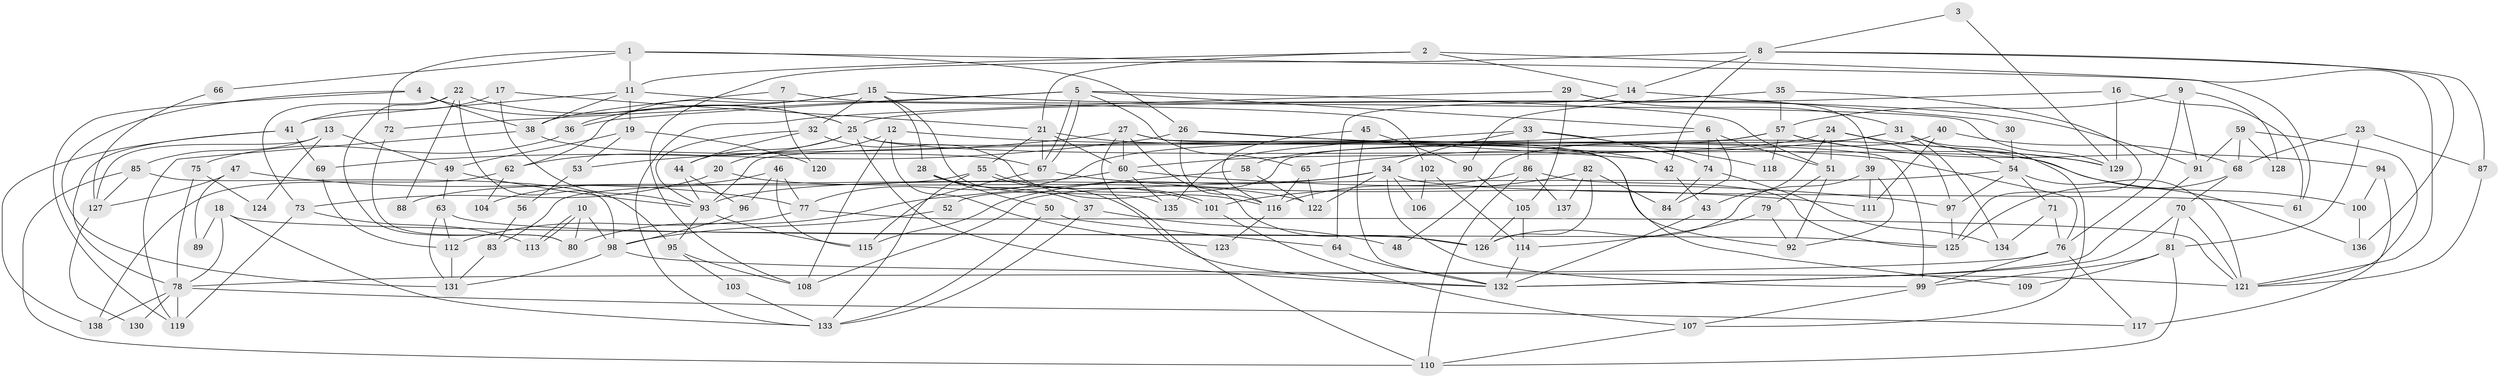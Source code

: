 // Generated by graph-tools (version 1.1) at 2025/50/03/09/25 03:50:11]
// undirected, 138 vertices, 276 edges
graph export_dot {
graph [start="1"]
  node [color=gray90,style=filled];
  1;
  2;
  3;
  4;
  5;
  6;
  7;
  8;
  9;
  10;
  11;
  12;
  13;
  14;
  15;
  16;
  17;
  18;
  19;
  20;
  21;
  22;
  23;
  24;
  25;
  26;
  27;
  28;
  29;
  30;
  31;
  32;
  33;
  34;
  35;
  36;
  37;
  38;
  39;
  40;
  41;
  42;
  43;
  44;
  45;
  46;
  47;
  48;
  49;
  50;
  51;
  52;
  53;
  54;
  55;
  56;
  57;
  58;
  59;
  60;
  61;
  62;
  63;
  64;
  65;
  66;
  67;
  68;
  69;
  70;
  71;
  72;
  73;
  74;
  75;
  76;
  77;
  78;
  79;
  80;
  81;
  82;
  83;
  84;
  85;
  86;
  87;
  88;
  89;
  90;
  91;
  92;
  93;
  94;
  95;
  96;
  97;
  98;
  99;
  100;
  101;
  102;
  103;
  104;
  105;
  106;
  107;
  108;
  109;
  110;
  111;
  112;
  113;
  114;
  115;
  116;
  117;
  118;
  119;
  120;
  121;
  122;
  123;
  124;
  125;
  126;
  127;
  128;
  129;
  130;
  131;
  132;
  133;
  134;
  135;
  136;
  137;
  138;
  1 -- 11;
  1 -- 121;
  1 -- 26;
  1 -- 66;
  1 -- 72;
  2 -- 21;
  2 -- 61;
  2 -- 11;
  2 -- 14;
  3 -- 129;
  3 -- 8;
  4 -- 25;
  4 -- 38;
  4 -- 119;
  4 -- 131;
  5 -- 6;
  5 -- 67;
  5 -- 67;
  5 -- 36;
  5 -- 51;
  5 -- 65;
  5 -- 72;
  6 -- 84;
  6 -- 51;
  6 -- 74;
  6 -- 77;
  7 -- 38;
  7 -- 129;
  7 -- 120;
  8 -- 108;
  8 -- 42;
  8 -- 14;
  8 -- 87;
  8 -- 136;
  9 -- 91;
  9 -- 57;
  9 -- 76;
  9 -- 128;
  10 -- 113;
  10 -- 113;
  10 -- 98;
  10 -- 80;
  11 -- 41;
  11 -- 19;
  11 -- 38;
  11 -- 102;
  12 -- 76;
  12 -- 108;
  12 -- 20;
  12 -- 123;
  13 -- 85;
  13 -- 49;
  13 -- 124;
  13 -- 127;
  14 -- 30;
  14 -- 64;
  15 -- 32;
  15 -- 135;
  15 -- 28;
  15 -- 36;
  15 -- 62;
  15 -- 91;
  16 -- 129;
  16 -- 25;
  16 -- 61;
  17 -- 21;
  17 -- 41;
  17 -- 93;
  18 -- 133;
  18 -- 78;
  18 -- 89;
  18 -- 125;
  19 -- 49;
  19 -- 53;
  19 -- 120;
  20 -- 73;
  20 -- 122;
  21 -- 42;
  21 -- 67;
  21 -- 55;
  21 -- 60;
  22 -- 25;
  22 -- 80;
  22 -- 73;
  22 -- 88;
  22 -- 95;
  23 -- 87;
  23 -- 81;
  23 -- 68;
  24 -- 60;
  24 -- 51;
  24 -- 43;
  24 -- 97;
  24 -- 136;
  25 -- 44;
  25 -- 132;
  25 -- 62;
  25 -- 92;
  25 -- 100;
  26 -- 116;
  26 -- 42;
  26 -- 69;
  26 -- 129;
  27 -- 60;
  27 -- 99;
  27 -- 53;
  27 -- 109;
  27 -- 110;
  27 -- 126;
  28 -- 50;
  28 -- 37;
  28 -- 132;
  29 -- 31;
  29 -- 105;
  29 -- 39;
  29 -- 133;
  30 -- 54;
  31 -- 107;
  31 -- 134;
  31 -- 52;
  31 -- 54;
  31 -- 65;
  32 -- 93;
  32 -- 116;
  32 -- 44;
  33 -- 34;
  33 -- 86;
  33 -- 74;
  33 -- 118;
  33 -- 135;
  34 -- 122;
  34 -- 93;
  34 -- 61;
  34 -- 99;
  34 -- 106;
  34 -- 115;
  35 -- 57;
  35 -- 125;
  35 -- 90;
  36 -- 75;
  37 -- 133;
  37 -- 48;
  38 -- 119;
  38 -- 67;
  39 -- 126;
  39 -- 92;
  39 -- 111;
  40 -- 111;
  40 -- 68;
  40 -- 48;
  41 -- 69;
  41 -- 138;
  41 -- 78;
  42 -- 43;
  43 -- 132;
  44 -- 93;
  44 -- 96;
  45 -- 116;
  45 -- 132;
  45 -- 90;
  46 -- 115;
  46 -- 96;
  46 -- 77;
  46 -- 104;
  47 -- 127;
  47 -- 77;
  47 -- 89;
  49 -- 93;
  49 -- 63;
  50 -- 133;
  50 -- 64;
  51 -- 92;
  51 -- 79;
  52 -- 98;
  53 -- 56;
  54 -- 97;
  54 -- 71;
  54 -- 108;
  54 -- 121;
  55 -- 101;
  55 -- 101;
  55 -- 88;
  55 -- 133;
  56 -- 83;
  57 -- 93;
  57 -- 58;
  57 -- 94;
  57 -- 118;
  57 -- 129;
  58 -- 80;
  58 -- 122;
  59 -- 121;
  59 -- 91;
  59 -- 68;
  59 -- 128;
  60 -- 97;
  60 -- 83;
  60 -- 135;
  62 -- 104;
  62 -- 138;
  63 -- 126;
  63 -- 131;
  63 -- 112;
  64 -- 132;
  65 -- 116;
  65 -- 122;
  66 -- 127;
  67 -- 111;
  67 -- 115;
  68 -- 70;
  68 -- 125;
  69 -- 112;
  70 -- 121;
  70 -- 81;
  70 -- 132;
  71 -- 76;
  71 -- 134;
  72 -- 80;
  73 -- 119;
  73 -- 113;
  74 -- 84;
  74 -- 134;
  75 -- 78;
  75 -- 124;
  76 -- 78;
  76 -- 99;
  76 -- 117;
  77 -- 112;
  77 -- 121;
  78 -- 117;
  78 -- 119;
  78 -- 130;
  78 -- 138;
  79 -- 92;
  79 -- 114;
  81 -- 99;
  81 -- 109;
  81 -- 110;
  82 -- 101;
  82 -- 126;
  82 -- 84;
  82 -- 137;
  83 -- 131;
  85 -- 98;
  85 -- 110;
  85 -- 127;
  86 -- 125;
  86 -- 110;
  86 -- 116;
  86 -- 137;
  87 -- 121;
  90 -- 105;
  91 -- 132;
  93 -- 115;
  93 -- 95;
  94 -- 100;
  94 -- 117;
  95 -- 103;
  95 -- 108;
  96 -- 98;
  97 -- 125;
  98 -- 131;
  98 -- 121;
  99 -- 107;
  100 -- 136;
  101 -- 107;
  102 -- 114;
  102 -- 106;
  103 -- 133;
  105 -- 114;
  105 -- 126;
  107 -- 110;
  112 -- 131;
  114 -- 132;
  116 -- 123;
  127 -- 130;
}
